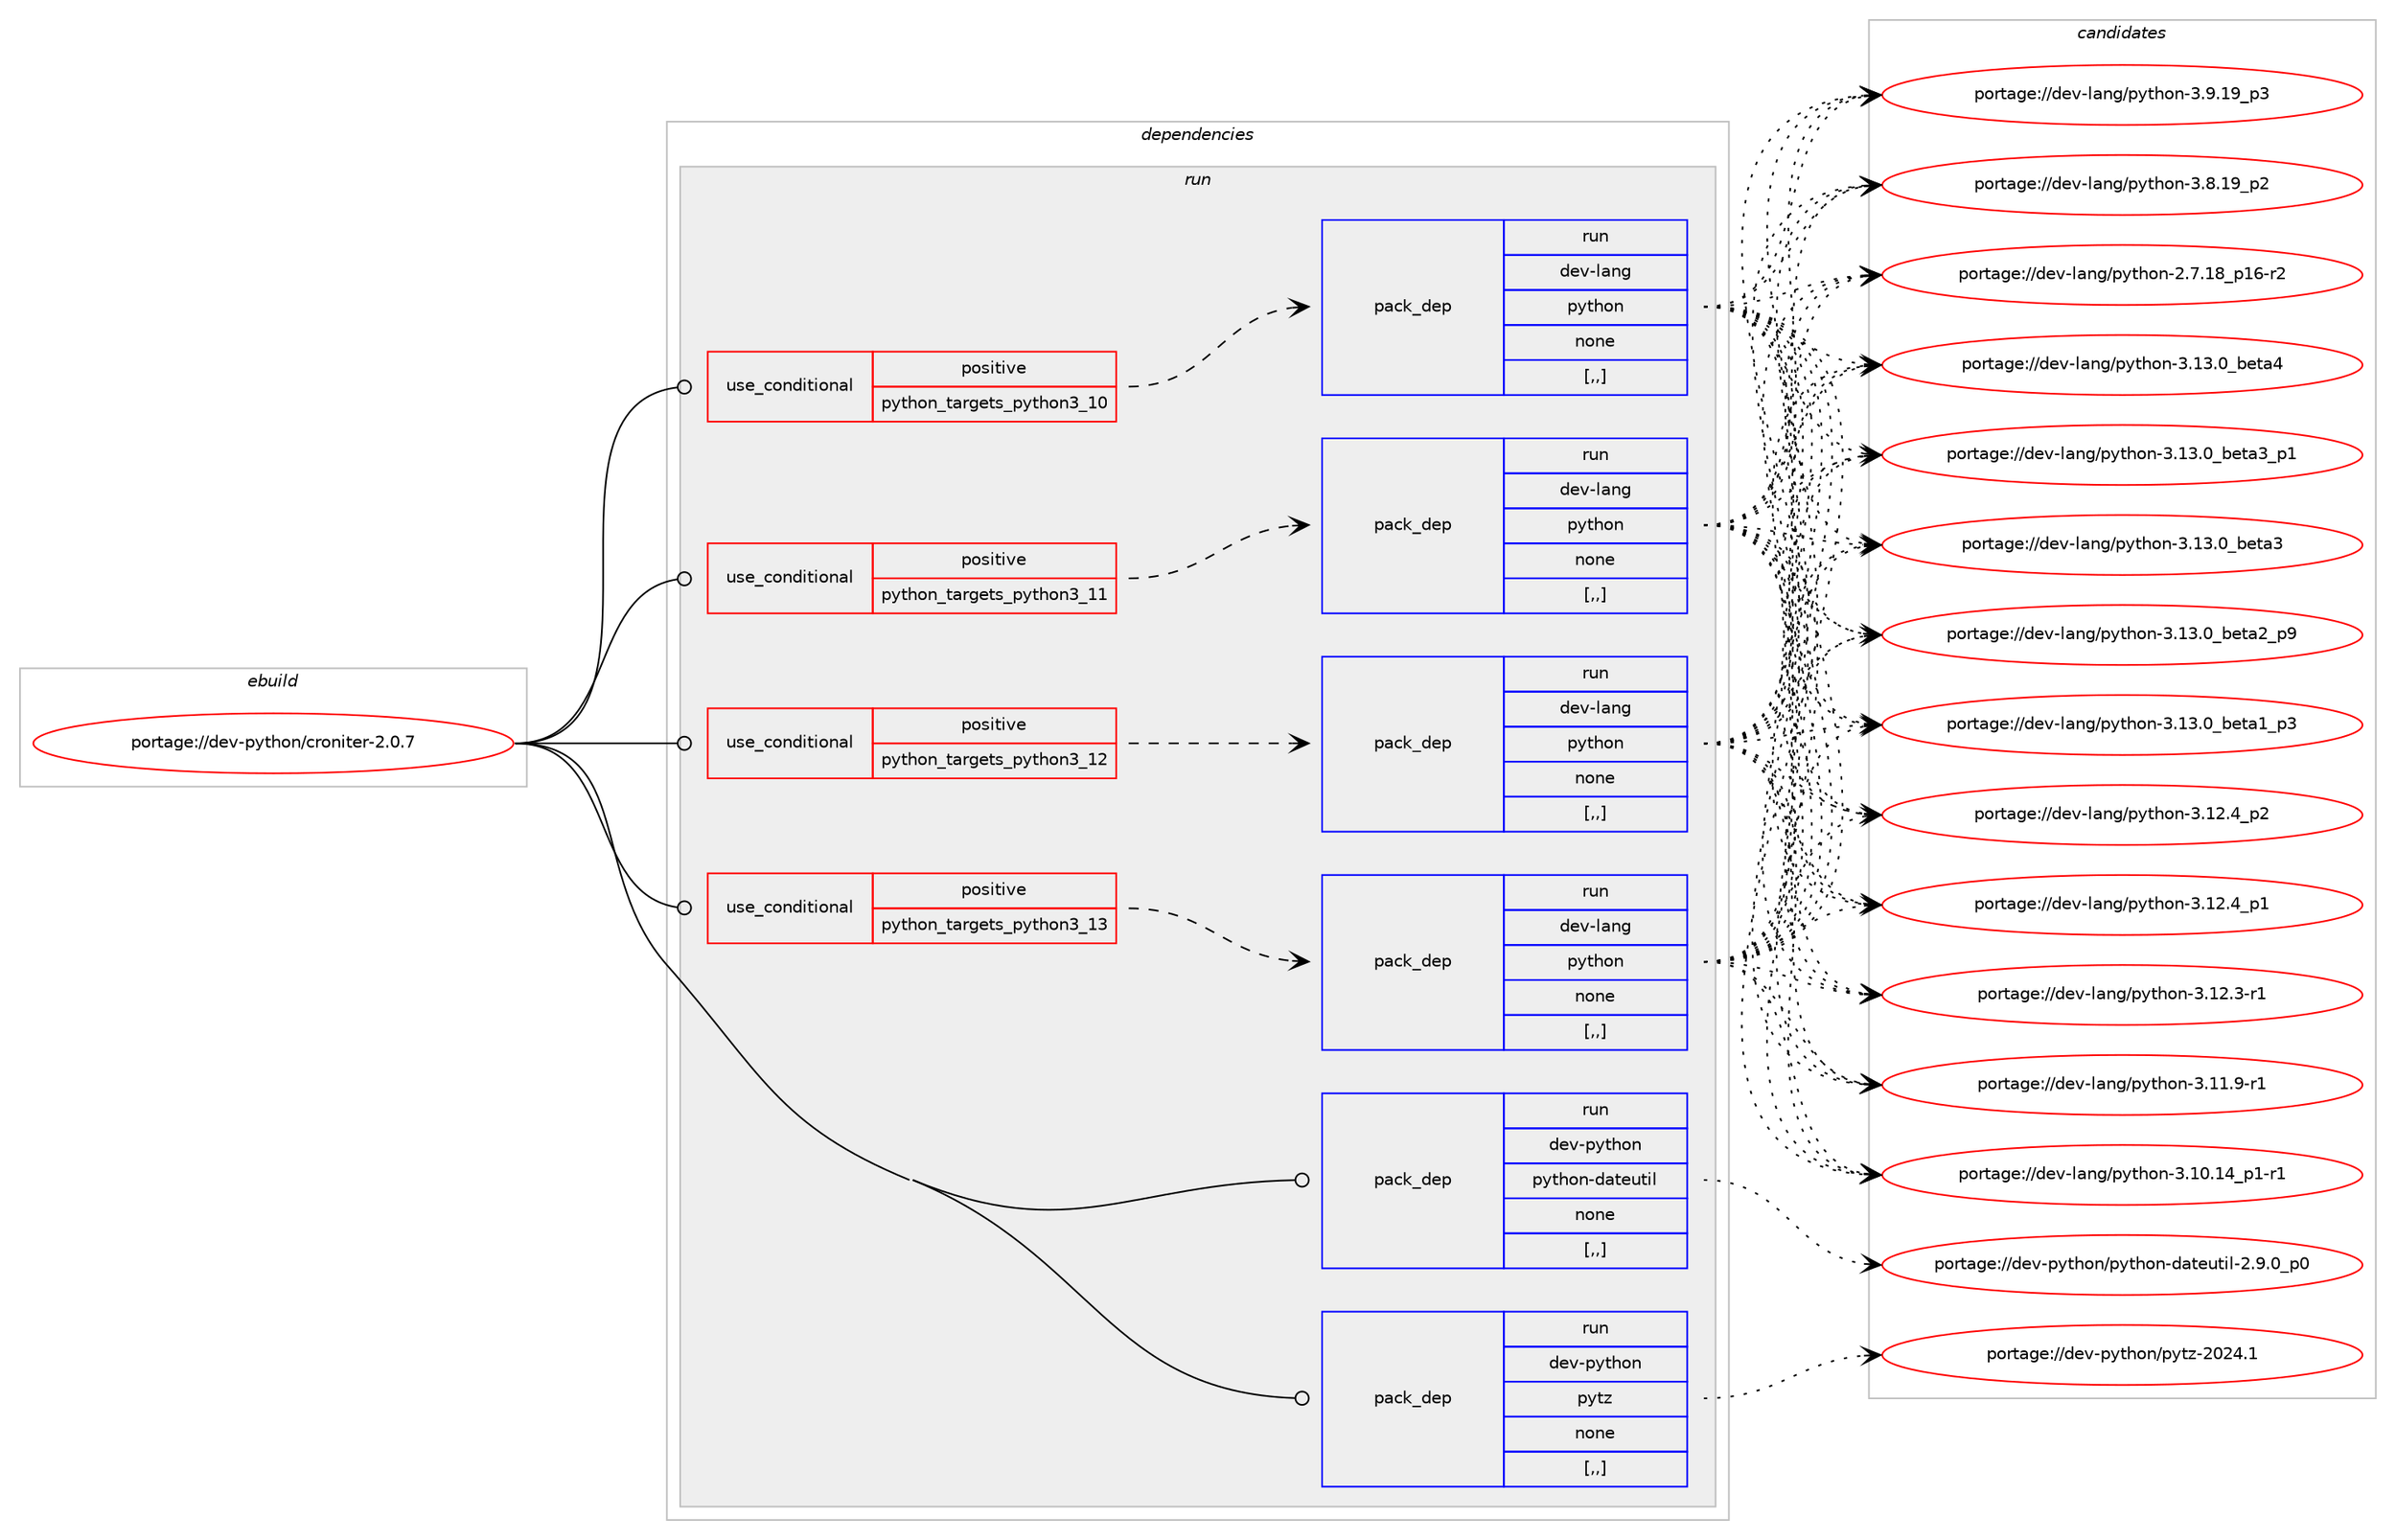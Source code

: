 digraph prolog {

# *************
# Graph options
# *************

newrank=true;
concentrate=true;
compound=true;
graph [rankdir=LR,fontname=Helvetica,fontsize=10,ranksep=1.5];#, ranksep=2.5, nodesep=0.2];
edge  [arrowhead=vee];
node  [fontname=Helvetica,fontsize=10];

# **********
# The ebuild
# **********

subgraph cluster_leftcol {
color=gray;
label=<<i>ebuild</i>>;
id [label="portage://dev-python/croniter-2.0.7", color=red, width=4, href="../dev-python/croniter-2.0.7.svg"];
}

# ****************
# The dependencies
# ****************

subgraph cluster_midcol {
color=gray;
label=<<i>dependencies</i>>;
subgraph cluster_compile {
fillcolor="#eeeeee";
style=filled;
label=<<i>compile</i>>;
}
subgraph cluster_compileandrun {
fillcolor="#eeeeee";
style=filled;
label=<<i>compile and run</i>>;
}
subgraph cluster_run {
fillcolor="#eeeeee";
style=filled;
label=<<i>run</i>>;
subgraph cond32109 {
dependency144848 [label=<<TABLE BORDER="0" CELLBORDER="1" CELLSPACING="0" CELLPADDING="4"><TR><TD ROWSPAN="3" CELLPADDING="10">use_conditional</TD></TR><TR><TD>positive</TD></TR><TR><TD>python_targets_python3_10</TD></TR></TABLE>>, shape=none, color=red];
subgraph pack111491 {
dependency144849 [label=<<TABLE BORDER="0" CELLBORDER="1" CELLSPACING="0" CELLPADDING="4" WIDTH="220"><TR><TD ROWSPAN="6" CELLPADDING="30">pack_dep</TD></TR><TR><TD WIDTH="110">run</TD></TR><TR><TD>dev-lang</TD></TR><TR><TD>python</TD></TR><TR><TD>none</TD></TR><TR><TD>[,,]</TD></TR></TABLE>>, shape=none, color=blue];
}
dependency144848:e -> dependency144849:w [weight=20,style="dashed",arrowhead="vee"];
}
id:e -> dependency144848:w [weight=20,style="solid",arrowhead="odot"];
subgraph cond32110 {
dependency144850 [label=<<TABLE BORDER="0" CELLBORDER="1" CELLSPACING="0" CELLPADDING="4"><TR><TD ROWSPAN="3" CELLPADDING="10">use_conditional</TD></TR><TR><TD>positive</TD></TR><TR><TD>python_targets_python3_11</TD></TR></TABLE>>, shape=none, color=red];
subgraph pack111492 {
dependency144851 [label=<<TABLE BORDER="0" CELLBORDER="1" CELLSPACING="0" CELLPADDING="4" WIDTH="220"><TR><TD ROWSPAN="6" CELLPADDING="30">pack_dep</TD></TR><TR><TD WIDTH="110">run</TD></TR><TR><TD>dev-lang</TD></TR><TR><TD>python</TD></TR><TR><TD>none</TD></TR><TR><TD>[,,]</TD></TR></TABLE>>, shape=none, color=blue];
}
dependency144850:e -> dependency144851:w [weight=20,style="dashed",arrowhead="vee"];
}
id:e -> dependency144850:w [weight=20,style="solid",arrowhead="odot"];
subgraph cond32111 {
dependency144852 [label=<<TABLE BORDER="0" CELLBORDER="1" CELLSPACING="0" CELLPADDING="4"><TR><TD ROWSPAN="3" CELLPADDING="10">use_conditional</TD></TR><TR><TD>positive</TD></TR><TR><TD>python_targets_python3_12</TD></TR></TABLE>>, shape=none, color=red];
subgraph pack111493 {
dependency144853 [label=<<TABLE BORDER="0" CELLBORDER="1" CELLSPACING="0" CELLPADDING="4" WIDTH="220"><TR><TD ROWSPAN="6" CELLPADDING="30">pack_dep</TD></TR><TR><TD WIDTH="110">run</TD></TR><TR><TD>dev-lang</TD></TR><TR><TD>python</TD></TR><TR><TD>none</TD></TR><TR><TD>[,,]</TD></TR></TABLE>>, shape=none, color=blue];
}
dependency144852:e -> dependency144853:w [weight=20,style="dashed",arrowhead="vee"];
}
id:e -> dependency144852:w [weight=20,style="solid",arrowhead="odot"];
subgraph cond32112 {
dependency144854 [label=<<TABLE BORDER="0" CELLBORDER="1" CELLSPACING="0" CELLPADDING="4"><TR><TD ROWSPAN="3" CELLPADDING="10">use_conditional</TD></TR><TR><TD>positive</TD></TR><TR><TD>python_targets_python3_13</TD></TR></TABLE>>, shape=none, color=red];
subgraph pack111494 {
dependency144855 [label=<<TABLE BORDER="0" CELLBORDER="1" CELLSPACING="0" CELLPADDING="4" WIDTH="220"><TR><TD ROWSPAN="6" CELLPADDING="30">pack_dep</TD></TR><TR><TD WIDTH="110">run</TD></TR><TR><TD>dev-lang</TD></TR><TR><TD>python</TD></TR><TR><TD>none</TD></TR><TR><TD>[,,]</TD></TR></TABLE>>, shape=none, color=blue];
}
dependency144854:e -> dependency144855:w [weight=20,style="dashed",arrowhead="vee"];
}
id:e -> dependency144854:w [weight=20,style="solid",arrowhead="odot"];
subgraph pack111495 {
dependency144856 [label=<<TABLE BORDER="0" CELLBORDER="1" CELLSPACING="0" CELLPADDING="4" WIDTH="220"><TR><TD ROWSPAN="6" CELLPADDING="30">pack_dep</TD></TR><TR><TD WIDTH="110">run</TD></TR><TR><TD>dev-python</TD></TR><TR><TD>python-dateutil</TD></TR><TR><TD>none</TD></TR><TR><TD>[,,]</TD></TR></TABLE>>, shape=none, color=blue];
}
id:e -> dependency144856:w [weight=20,style="solid",arrowhead="odot"];
subgraph pack111496 {
dependency144857 [label=<<TABLE BORDER="0" CELLBORDER="1" CELLSPACING="0" CELLPADDING="4" WIDTH="220"><TR><TD ROWSPAN="6" CELLPADDING="30">pack_dep</TD></TR><TR><TD WIDTH="110">run</TD></TR><TR><TD>dev-python</TD></TR><TR><TD>pytz</TD></TR><TR><TD>none</TD></TR><TR><TD>[,,]</TD></TR></TABLE>>, shape=none, color=blue];
}
id:e -> dependency144857:w [weight=20,style="solid",arrowhead="odot"];
}
}

# **************
# The candidates
# **************

subgraph cluster_choices {
rank=same;
color=gray;
label=<<i>candidates</i>>;

subgraph choice111491 {
color=black;
nodesep=1;
choice1001011184510897110103471121211161041111104551464951464895981011169752 [label="portage://dev-lang/python-3.13.0_beta4", color=red, width=4,href="../dev-lang/python-3.13.0_beta4.svg"];
choice10010111845108971101034711212111610411111045514649514648959810111697519511249 [label="portage://dev-lang/python-3.13.0_beta3_p1", color=red, width=4,href="../dev-lang/python-3.13.0_beta3_p1.svg"];
choice1001011184510897110103471121211161041111104551464951464895981011169751 [label="portage://dev-lang/python-3.13.0_beta3", color=red, width=4,href="../dev-lang/python-3.13.0_beta3.svg"];
choice10010111845108971101034711212111610411111045514649514648959810111697509511257 [label="portage://dev-lang/python-3.13.0_beta2_p9", color=red, width=4,href="../dev-lang/python-3.13.0_beta2_p9.svg"];
choice10010111845108971101034711212111610411111045514649514648959810111697499511251 [label="portage://dev-lang/python-3.13.0_beta1_p3", color=red, width=4,href="../dev-lang/python-3.13.0_beta1_p3.svg"];
choice100101118451089711010347112121116104111110455146495046529511250 [label="portage://dev-lang/python-3.12.4_p2", color=red, width=4,href="../dev-lang/python-3.12.4_p2.svg"];
choice100101118451089711010347112121116104111110455146495046529511249 [label="portage://dev-lang/python-3.12.4_p1", color=red, width=4,href="../dev-lang/python-3.12.4_p1.svg"];
choice100101118451089711010347112121116104111110455146495046514511449 [label="portage://dev-lang/python-3.12.3-r1", color=red, width=4,href="../dev-lang/python-3.12.3-r1.svg"];
choice100101118451089711010347112121116104111110455146494946574511449 [label="portage://dev-lang/python-3.11.9-r1", color=red, width=4,href="../dev-lang/python-3.11.9-r1.svg"];
choice100101118451089711010347112121116104111110455146494846495295112494511449 [label="portage://dev-lang/python-3.10.14_p1-r1", color=red, width=4,href="../dev-lang/python-3.10.14_p1-r1.svg"];
choice100101118451089711010347112121116104111110455146574649579511251 [label="portage://dev-lang/python-3.9.19_p3", color=red, width=4,href="../dev-lang/python-3.9.19_p3.svg"];
choice100101118451089711010347112121116104111110455146564649579511250 [label="portage://dev-lang/python-3.8.19_p2", color=red, width=4,href="../dev-lang/python-3.8.19_p2.svg"];
choice100101118451089711010347112121116104111110455046554649569511249544511450 [label="portage://dev-lang/python-2.7.18_p16-r2", color=red, width=4,href="../dev-lang/python-2.7.18_p16-r2.svg"];
dependency144849:e -> choice1001011184510897110103471121211161041111104551464951464895981011169752:w [style=dotted,weight="100"];
dependency144849:e -> choice10010111845108971101034711212111610411111045514649514648959810111697519511249:w [style=dotted,weight="100"];
dependency144849:e -> choice1001011184510897110103471121211161041111104551464951464895981011169751:w [style=dotted,weight="100"];
dependency144849:e -> choice10010111845108971101034711212111610411111045514649514648959810111697509511257:w [style=dotted,weight="100"];
dependency144849:e -> choice10010111845108971101034711212111610411111045514649514648959810111697499511251:w [style=dotted,weight="100"];
dependency144849:e -> choice100101118451089711010347112121116104111110455146495046529511250:w [style=dotted,weight="100"];
dependency144849:e -> choice100101118451089711010347112121116104111110455146495046529511249:w [style=dotted,weight="100"];
dependency144849:e -> choice100101118451089711010347112121116104111110455146495046514511449:w [style=dotted,weight="100"];
dependency144849:e -> choice100101118451089711010347112121116104111110455146494946574511449:w [style=dotted,weight="100"];
dependency144849:e -> choice100101118451089711010347112121116104111110455146494846495295112494511449:w [style=dotted,weight="100"];
dependency144849:e -> choice100101118451089711010347112121116104111110455146574649579511251:w [style=dotted,weight="100"];
dependency144849:e -> choice100101118451089711010347112121116104111110455146564649579511250:w [style=dotted,weight="100"];
dependency144849:e -> choice100101118451089711010347112121116104111110455046554649569511249544511450:w [style=dotted,weight="100"];
}
subgraph choice111492 {
color=black;
nodesep=1;
choice1001011184510897110103471121211161041111104551464951464895981011169752 [label="portage://dev-lang/python-3.13.0_beta4", color=red, width=4,href="../dev-lang/python-3.13.0_beta4.svg"];
choice10010111845108971101034711212111610411111045514649514648959810111697519511249 [label="portage://dev-lang/python-3.13.0_beta3_p1", color=red, width=4,href="../dev-lang/python-3.13.0_beta3_p1.svg"];
choice1001011184510897110103471121211161041111104551464951464895981011169751 [label="portage://dev-lang/python-3.13.0_beta3", color=red, width=4,href="../dev-lang/python-3.13.0_beta3.svg"];
choice10010111845108971101034711212111610411111045514649514648959810111697509511257 [label="portage://dev-lang/python-3.13.0_beta2_p9", color=red, width=4,href="../dev-lang/python-3.13.0_beta2_p9.svg"];
choice10010111845108971101034711212111610411111045514649514648959810111697499511251 [label="portage://dev-lang/python-3.13.0_beta1_p3", color=red, width=4,href="../dev-lang/python-3.13.0_beta1_p3.svg"];
choice100101118451089711010347112121116104111110455146495046529511250 [label="portage://dev-lang/python-3.12.4_p2", color=red, width=4,href="../dev-lang/python-3.12.4_p2.svg"];
choice100101118451089711010347112121116104111110455146495046529511249 [label="portage://dev-lang/python-3.12.4_p1", color=red, width=4,href="../dev-lang/python-3.12.4_p1.svg"];
choice100101118451089711010347112121116104111110455146495046514511449 [label="portage://dev-lang/python-3.12.3-r1", color=red, width=4,href="../dev-lang/python-3.12.3-r1.svg"];
choice100101118451089711010347112121116104111110455146494946574511449 [label="portage://dev-lang/python-3.11.9-r1", color=red, width=4,href="../dev-lang/python-3.11.9-r1.svg"];
choice100101118451089711010347112121116104111110455146494846495295112494511449 [label="portage://dev-lang/python-3.10.14_p1-r1", color=red, width=4,href="../dev-lang/python-3.10.14_p1-r1.svg"];
choice100101118451089711010347112121116104111110455146574649579511251 [label="portage://dev-lang/python-3.9.19_p3", color=red, width=4,href="../dev-lang/python-3.9.19_p3.svg"];
choice100101118451089711010347112121116104111110455146564649579511250 [label="portage://dev-lang/python-3.8.19_p2", color=red, width=4,href="../dev-lang/python-3.8.19_p2.svg"];
choice100101118451089711010347112121116104111110455046554649569511249544511450 [label="portage://dev-lang/python-2.7.18_p16-r2", color=red, width=4,href="../dev-lang/python-2.7.18_p16-r2.svg"];
dependency144851:e -> choice1001011184510897110103471121211161041111104551464951464895981011169752:w [style=dotted,weight="100"];
dependency144851:e -> choice10010111845108971101034711212111610411111045514649514648959810111697519511249:w [style=dotted,weight="100"];
dependency144851:e -> choice1001011184510897110103471121211161041111104551464951464895981011169751:w [style=dotted,weight="100"];
dependency144851:e -> choice10010111845108971101034711212111610411111045514649514648959810111697509511257:w [style=dotted,weight="100"];
dependency144851:e -> choice10010111845108971101034711212111610411111045514649514648959810111697499511251:w [style=dotted,weight="100"];
dependency144851:e -> choice100101118451089711010347112121116104111110455146495046529511250:w [style=dotted,weight="100"];
dependency144851:e -> choice100101118451089711010347112121116104111110455146495046529511249:w [style=dotted,weight="100"];
dependency144851:e -> choice100101118451089711010347112121116104111110455146495046514511449:w [style=dotted,weight="100"];
dependency144851:e -> choice100101118451089711010347112121116104111110455146494946574511449:w [style=dotted,weight="100"];
dependency144851:e -> choice100101118451089711010347112121116104111110455146494846495295112494511449:w [style=dotted,weight="100"];
dependency144851:e -> choice100101118451089711010347112121116104111110455146574649579511251:w [style=dotted,weight="100"];
dependency144851:e -> choice100101118451089711010347112121116104111110455146564649579511250:w [style=dotted,weight="100"];
dependency144851:e -> choice100101118451089711010347112121116104111110455046554649569511249544511450:w [style=dotted,weight="100"];
}
subgraph choice111493 {
color=black;
nodesep=1;
choice1001011184510897110103471121211161041111104551464951464895981011169752 [label="portage://dev-lang/python-3.13.0_beta4", color=red, width=4,href="../dev-lang/python-3.13.0_beta4.svg"];
choice10010111845108971101034711212111610411111045514649514648959810111697519511249 [label="portage://dev-lang/python-3.13.0_beta3_p1", color=red, width=4,href="../dev-lang/python-3.13.0_beta3_p1.svg"];
choice1001011184510897110103471121211161041111104551464951464895981011169751 [label="portage://dev-lang/python-3.13.0_beta3", color=red, width=4,href="../dev-lang/python-3.13.0_beta3.svg"];
choice10010111845108971101034711212111610411111045514649514648959810111697509511257 [label="portage://dev-lang/python-3.13.0_beta2_p9", color=red, width=4,href="../dev-lang/python-3.13.0_beta2_p9.svg"];
choice10010111845108971101034711212111610411111045514649514648959810111697499511251 [label="portage://dev-lang/python-3.13.0_beta1_p3", color=red, width=4,href="../dev-lang/python-3.13.0_beta1_p3.svg"];
choice100101118451089711010347112121116104111110455146495046529511250 [label="portage://dev-lang/python-3.12.4_p2", color=red, width=4,href="../dev-lang/python-3.12.4_p2.svg"];
choice100101118451089711010347112121116104111110455146495046529511249 [label="portage://dev-lang/python-3.12.4_p1", color=red, width=4,href="../dev-lang/python-3.12.4_p1.svg"];
choice100101118451089711010347112121116104111110455146495046514511449 [label="portage://dev-lang/python-3.12.3-r1", color=red, width=4,href="../dev-lang/python-3.12.3-r1.svg"];
choice100101118451089711010347112121116104111110455146494946574511449 [label="portage://dev-lang/python-3.11.9-r1", color=red, width=4,href="../dev-lang/python-3.11.9-r1.svg"];
choice100101118451089711010347112121116104111110455146494846495295112494511449 [label="portage://dev-lang/python-3.10.14_p1-r1", color=red, width=4,href="../dev-lang/python-3.10.14_p1-r1.svg"];
choice100101118451089711010347112121116104111110455146574649579511251 [label="portage://dev-lang/python-3.9.19_p3", color=red, width=4,href="../dev-lang/python-3.9.19_p3.svg"];
choice100101118451089711010347112121116104111110455146564649579511250 [label="portage://dev-lang/python-3.8.19_p2", color=red, width=4,href="../dev-lang/python-3.8.19_p2.svg"];
choice100101118451089711010347112121116104111110455046554649569511249544511450 [label="portage://dev-lang/python-2.7.18_p16-r2", color=red, width=4,href="../dev-lang/python-2.7.18_p16-r2.svg"];
dependency144853:e -> choice1001011184510897110103471121211161041111104551464951464895981011169752:w [style=dotted,weight="100"];
dependency144853:e -> choice10010111845108971101034711212111610411111045514649514648959810111697519511249:w [style=dotted,weight="100"];
dependency144853:e -> choice1001011184510897110103471121211161041111104551464951464895981011169751:w [style=dotted,weight="100"];
dependency144853:e -> choice10010111845108971101034711212111610411111045514649514648959810111697509511257:w [style=dotted,weight="100"];
dependency144853:e -> choice10010111845108971101034711212111610411111045514649514648959810111697499511251:w [style=dotted,weight="100"];
dependency144853:e -> choice100101118451089711010347112121116104111110455146495046529511250:w [style=dotted,weight="100"];
dependency144853:e -> choice100101118451089711010347112121116104111110455146495046529511249:w [style=dotted,weight="100"];
dependency144853:e -> choice100101118451089711010347112121116104111110455146495046514511449:w [style=dotted,weight="100"];
dependency144853:e -> choice100101118451089711010347112121116104111110455146494946574511449:w [style=dotted,weight="100"];
dependency144853:e -> choice100101118451089711010347112121116104111110455146494846495295112494511449:w [style=dotted,weight="100"];
dependency144853:e -> choice100101118451089711010347112121116104111110455146574649579511251:w [style=dotted,weight="100"];
dependency144853:e -> choice100101118451089711010347112121116104111110455146564649579511250:w [style=dotted,weight="100"];
dependency144853:e -> choice100101118451089711010347112121116104111110455046554649569511249544511450:w [style=dotted,weight="100"];
}
subgraph choice111494 {
color=black;
nodesep=1;
choice1001011184510897110103471121211161041111104551464951464895981011169752 [label="portage://dev-lang/python-3.13.0_beta4", color=red, width=4,href="../dev-lang/python-3.13.0_beta4.svg"];
choice10010111845108971101034711212111610411111045514649514648959810111697519511249 [label="portage://dev-lang/python-3.13.0_beta3_p1", color=red, width=4,href="../dev-lang/python-3.13.0_beta3_p1.svg"];
choice1001011184510897110103471121211161041111104551464951464895981011169751 [label="portage://dev-lang/python-3.13.0_beta3", color=red, width=4,href="../dev-lang/python-3.13.0_beta3.svg"];
choice10010111845108971101034711212111610411111045514649514648959810111697509511257 [label="portage://dev-lang/python-3.13.0_beta2_p9", color=red, width=4,href="../dev-lang/python-3.13.0_beta2_p9.svg"];
choice10010111845108971101034711212111610411111045514649514648959810111697499511251 [label="portage://dev-lang/python-3.13.0_beta1_p3", color=red, width=4,href="../dev-lang/python-3.13.0_beta1_p3.svg"];
choice100101118451089711010347112121116104111110455146495046529511250 [label="portage://dev-lang/python-3.12.4_p2", color=red, width=4,href="../dev-lang/python-3.12.4_p2.svg"];
choice100101118451089711010347112121116104111110455146495046529511249 [label="portage://dev-lang/python-3.12.4_p1", color=red, width=4,href="../dev-lang/python-3.12.4_p1.svg"];
choice100101118451089711010347112121116104111110455146495046514511449 [label="portage://dev-lang/python-3.12.3-r1", color=red, width=4,href="../dev-lang/python-3.12.3-r1.svg"];
choice100101118451089711010347112121116104111110455146494946574511449 [label="portage://dev-lang/python-3.11.9-r1", color=red, width=4,href="../dev-lang/python-3.11.9-r1.svg"];
choice100101118451089711010347112121116104111110455146494846495295112494511449 [label="portage://dev-lang/python-3.10.14_p1-r1", color=red, width=4,href="../dev-lang/python-3.10.14_p1-r1.svg"];
choice100101118451089711010347112121116104111110455146574649579511251 [label="portage://dev-lang/python-3.9.19_p3", color=red, width=4,href="../dev-lang/python-3.9.19_p3.svg"];
choice100101118451089711010347112121116104111110455146564649579511250 [label="portage://dev-lang/python-3.8.19_p2", color=red, width=4,href="../dev-lang/python-3.8.19_p2.svg"];
choice100101118451089711010347112121116104111110455046554649569511249544511450 [label="portage://dev-lang/python-2.7.18_p16-r2", color=red, width=4,href="../dev-lang/python-2.7.18_p16-r2.svg"];
dependency144855:e -> choice1001011184510897110103471121211161041111104551464951464895981011169752:w [style=dotted,weight="100"];
dependency144855:e -> choice10010111845108971101034711212111610411111045514649514648959810111697519511249:w [style=dotted,weight="100"];
dependency144855:e -> choice1001011184510897110103471121211161041111104551464951464895981011169751:w [style=dotted,weight="100"];
dependency144855:e -> choice10010111845108971101034711212111610411111045514649514648959810111697509511257:w [style=dotted,weight="100"];
dependency144855:e -> choice10010111845108971101034711212111610411111045514649514648959810111697499511251:w [style=dotted,weight="100"];
dependency144855:e -> choice100101118451089711010347112121116104111110455146495046529511250:w [style=dotted,weight="100"];
dependency144855:e -> choice100101118451089711010347112121116104111110455146495046529511249:w [style=dotted,weight="100"];
dependency144855:e -> choice100101118451089711010347112121116104111110455146495046514511449:w [style=dotted,weight="100"];
dependency144855:e -> choice100101118451089711010347112121116104111110455146494946574511449:w [style=dotted,weight="100"];
dependency144855:e -> choice100101118451089711010347112121116104111110455146494846495295112494511449:w [style=dotted,weight="100"];
dependency144855:e -> choice100101118451089711010347112121116104111110455146574649579511251:w [style=dotted,weight="100"];
dependency144855:e -> choice100101118451089711010347112121116104111110455146564649579511250:w [style=dotted,weight="100"];
dependency144855:e -> choice100101118451089711010347112121116104111110455046554649569511249544511450:w [style=dotted,weight="100"];
}
subgraph choice111495 {
color=black;
nodesep=1;
choice100101118451121211161041111104711212111610411111045100971161011171161051084550465746489511248 [label="portage://dev-python/python-dateutil-2.9.0_p0", color=red, width=4,href="../dev-python/python-dateutil-2.9.0_p0.svg"];
dependency144856:e -> choice100101118451121211161041111104711212111610411111045100971161011171161051084550465746489511248:w [style=dotted,weight="100"];
}
subgraph choice111496 {
color=black;
nodesep=1;
choice100101118451121211161041111104711212111612245504850524649 [label="portage://dev-python/pytz-2024.1", color=red, width=4,href="../dev-python/pytz-2024.1.svg"];
dependency144857:e -> choice100101118451121211161041111104711212111612245504850524649:w [style=dotted,weight="100"];
}
}

}
